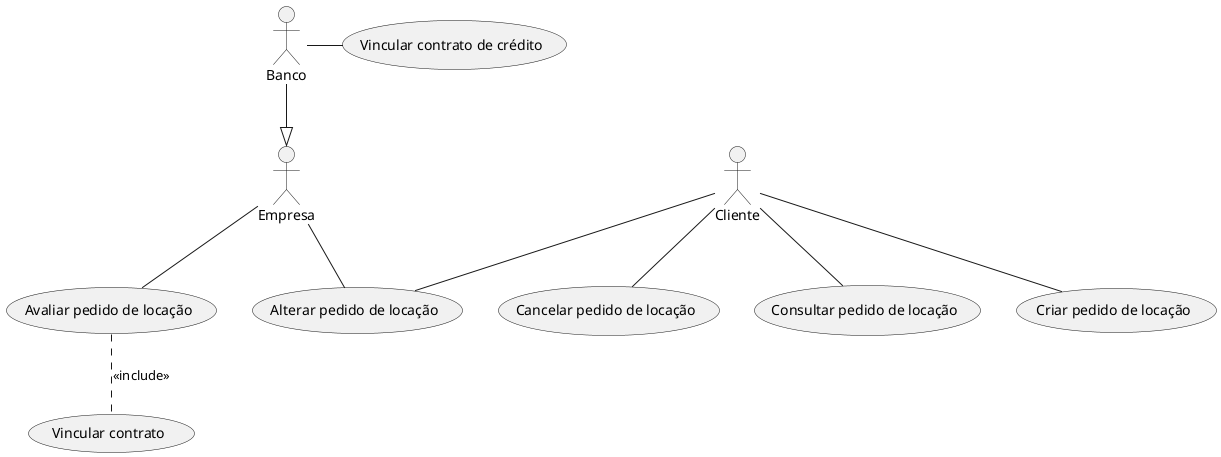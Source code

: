 @startuml
:Cliente: as U
:Banco: as B
:Empresa: as E

B --|> E

(Criar pedido de locação) as IntroPedido
(Cancelar pedido de locação) as CancelarPedido
(Consultar pedido de locação) as ConsultarPedido
(Alterar pedido de locação) as ModificarPedido

(Avaliar pedido de locação) as AnalisarPedido

(Vincular contrato) as ConsultarViabilidade

(Vincular contrato de crédito) as ConcederContrato

U -- IntroPedido
U -- CancelarPedido
U -- ConsultarPedido
U -- ModificarPedido
E -- ModificarPedido
E --  AnalisarPedido
B -right-- ConcederContrato
AnalisarPedido .. ConsultarViabilidade : <<include>>

@enduml